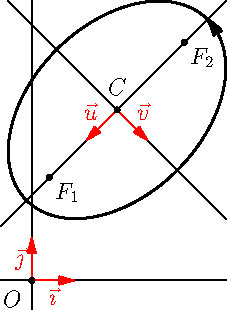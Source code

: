import geometry;
size(4cm,0);

show(defaultcoordsys);
ellipse el=ellipse((point)(2,4),3,2,45);
dot("$F_1$", el.F1, dir(-45));
dot("$F_2$", el.F2, dir(-45));
draw(el, linewidth(bp), Arrow(3mm));
show("$C$", "$\vec{u}$" ,"$\vec{v}$",
     canonicalcartesiansystem(el));
